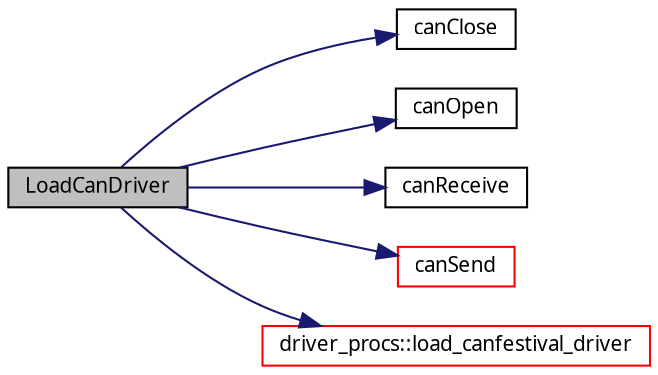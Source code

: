 digraph G
{
  edge [fontname="FreeSans.ttf",fontsize=10,labelfontname="FreeSans.ttf",labelfontsize=10];
  node [fontname="FreeSans.ttf",fontsize=10,shape=record];
  rankdir=LR;
  Node1 [label="LoadCanDriver",height=0.2,width=0.4,color="black", fillcolor="grey75", style="filled" fontcolor="black"];
  Node1 -> Node2 [color="midnightblue",fontsize=10,style="solid",fontname="FreeSans.ttf"];
  Node2 [label="canClose",height=0.2,width=0.4,color="black", fillcolor="white", style="filled",URL="$unix_8c.html#02957f72a9b951603adb98a142bd447b"];
  Node1 -> Node3 [color="midnightblue",fontsize=10,style="solid",fontname="FreeSans.ttf"];
  Node3 [label="canOpen",height=0.2,width=0.4,color="black", fillcolor="white", style="filled",URL="$unix_8c.html#7476146ad15948a22e7f80a00c89c40a"];
  Node1 -> Node4 [color="midnightblue",fontsize=10,style="solid",fontname="FreeSans.ttf"];
  Node4 [label="canReceive",height=0.2,width=0.4,color="black", fillcolor="white", style="filled",URL="$drivers__win32_8cpp.html#c608a4ba478a809fd963a342a24226fd"];
  Node1 -> Node5 [color="midnightblue",fontsize=10,style="solid",fontname="FreeSans.ttf"];
  Node5 [label="canSend",height=0.2,width=0.4,color="red", fillcolor="white", style="filled",URL="$canOpenDriver_8c.html#b57b4b3c000e9f61135175495e874977"];
  Node1 -> Node6 [color="midnightblue",fontsize=10,style="solid",fontname="FreeSans.ttf"];
  Node6 [label="driver_procs::load_canfestival_driver",height=0.2,width=0.4,color="red", fillcolor="white", style="filled",URL="$classdriver__procs.html#719fa10d86bcd9b7a1ab7bea3dec1d03"];
}
